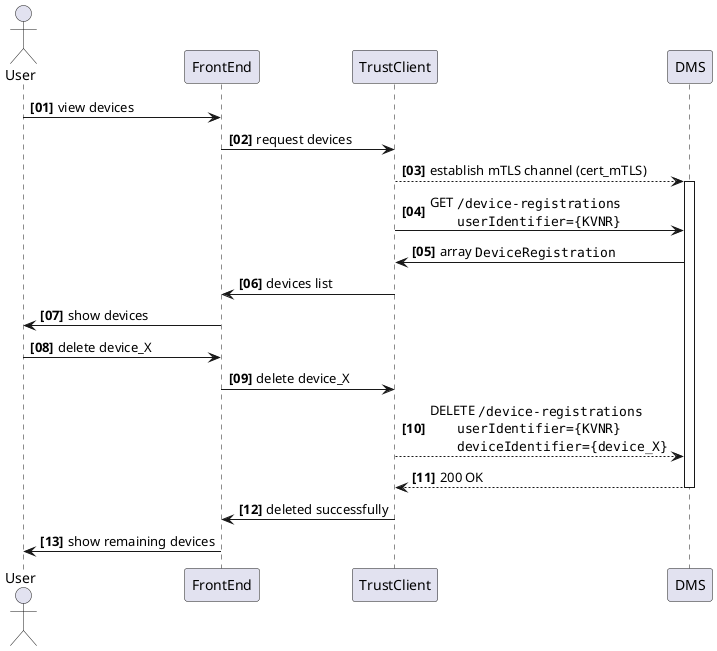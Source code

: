 @startuml
autonumber "<b>[00]"

actor User as User

User -> FrontEnd: view devices
FrontEnd -> TrustClient: request devices

TrustClient --> DMS++: establish mTLS channel (cert_mTLS)
TrustClient -> DMS: GET ""/device-registrations""\n\t""userIdentifier={KVNR}""
DMS -> TrustClient: array ""DeviceRegistration""
TrustClient -> FrontEnd: devices list
FrontEnd -> User: show devices
User -> FrontEnd: delete device_X
FrontEnd -> TrustClient: delete device_X
TrustClient --> DMS: DELETE ""/device-registrations""\n\t""userIdentifier={KVNR}""\n\t""deviceIdentifier={device_X}""
DMS --> TrustClient--: 200 OK
TrustClient -> FrontEnd: deleted successfully
FrontEnd -> User: show remaining devices

@enduml
